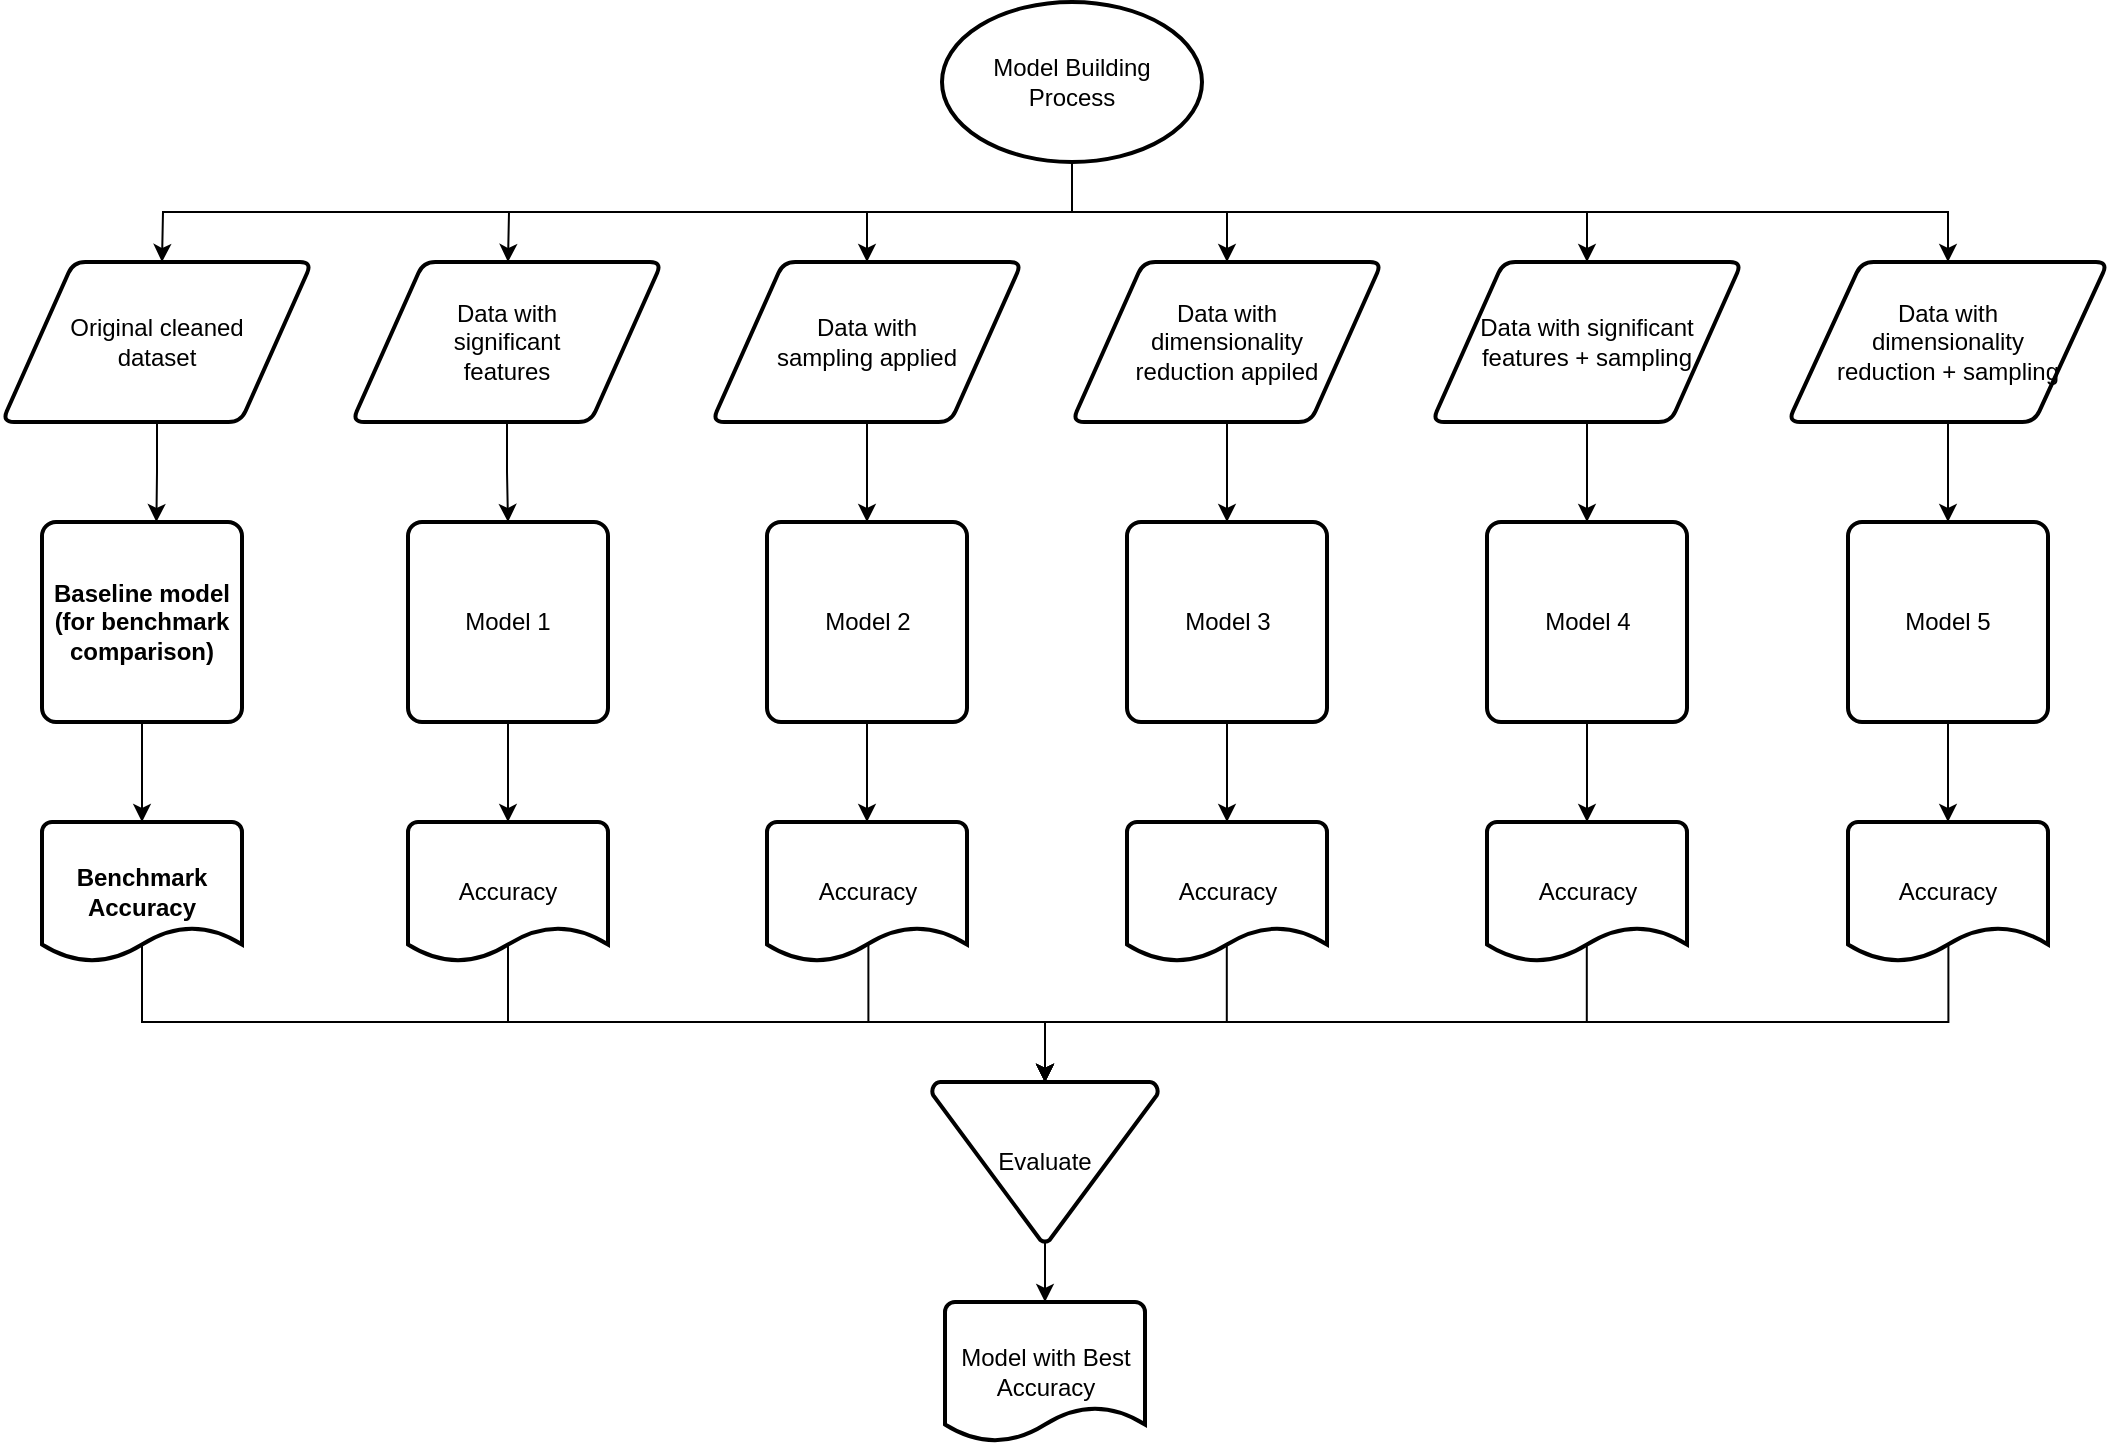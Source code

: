 <mxfile version="14.6.13" type="device"><diagram id="Nrgs3fKdyP2bj2B4EF2W" name="Page-1"><mxGraphModel dx="1038" dy="607" grid="0" gridSize="10" guides="1" tooltips="1" connect="1" arrows="1" fold="1" page="1" pageScale="1" pageWidth="1169" pageHeight="827" math="0" shadow="0"><root><mxCell id="0"/><mxCell id="1" parent="0"/><mxCell id="i8DM4CP00D5dysdUGG_A-75" style="edgeStyle=orthogonalEdgeStyle;rounded=0;orthogonalLoop=1;jettySize=auto;html=1;exitX=0.5;exitY=1;exitDx=0;exitDy=0;entryX=0.572;entryY=0;entryDx=0;entryDy=0;entryPerimeter=0;" edge="1" parent="1" source="i8DM4CP00D5dysdUGG_A-11" target="i8DM4CP00D5dysdUGG_A-19"><mxGeometry relative="1" as="geometry"/></mxCell><mxCell id="i8DM4CP00D5dysdUGG_A-11" value="&lt;span&gt;Original cleaned &lt;br&gt;dataset&lt;/span&gt;" style="shape=parallelogram;html=1;strokeWidth=2;perimeter=parallelogramPerimeter;whiteSpace=wrap;rounded=1;arcSize=12;size=0.23;" vertex="1" parent="1"><mxGeometry x="40" y="180" width="155" height="80" as="geometry"/></mxCell><mxCell id="i8DM4CP00D5dysdUGG_A-76" style="edgeStyle=orthogonalEdgeStyle;rounded=0;orthogonalLoop=1;jettySize=auto;html=1;exitX=0.5;exitY=1;exitDx=0;exitDy=0;entryX=0.5;entryY=0;entryDx=0;entryDy=0;" edge="1" parent="1" source="i8DM4CP00D5dysdUGG_A-15" target="i8DM4CP00D5dysdUGG_A-55"><mxGeometry relative="1" as="geometry"/></mxCell><mxCell id="i8DM4CP00D5dysdUGG_A-15" value="Data with&lt;br&gt;significant &lt;br&gt;features" style="shape=parallelogram;html=1;strokeWidth=2;perimeter=parallelogramPerimeter;whiteSpace=wrap;rounded=1;arcSize=12;size=0.23;" vertex="1" parent="1"><mxGeometry x="215" y="180" width="155" height="80" as="geometry"/></mxCell><mxCell id="i8DM4CP00D5dysdUGG_A-77" style="edgeStyle=orthogonalEdgeStyle;rounded=0;orthogonalLoop=1;jettySize=auto;html=1;exitX=0.5;exitY=1;exitDx=0;exitDy=0;entryX=0.5;entryY=0;entryDx=0;entryDy=0;" edge="1" parent="1" source="i8DM4CP00D5dysdUGG_A-16" target="i8DM4CP00D5dysdUGG_A-56"><mxGeometry relative="1" as="geometry"/></mxCell><mxCell id="i8DM4CP00D5dysdUGG_A-16" value="Data with &lt;br&gt;sampling applied" style="shape=parallelogram;html=1;strokeWidth=2;perimeter=parallelogramPerimeter;whiteSpace=wrap;rounded=1;arcSize=12;size=0.23;" vertex="1" parent="1"><mxGeometry x="395" y="180" width="155" height="80" as="geometry"/></mxCell><mxCell id="i8DM4CP00D5dysdUGG_A-78" style="edgeStyle=orthogonalEdgeStyle;rounded=0;orthogonalLoop=1;jettySize=auto;html=1;exitX=0.5;exitY=1;exitDx=0;exitDy=0;entryX=0.5;entryY=0;entryDx=0;entryDy=0;" edge="1" parent="1" source="i8DM4CP00D5dysdUGG_A-17" target="i8DM4CP00D5dysdUGG_A-57"><mxGeometry relative="1" as="geometry"/></mxCell><mxCell id="i8DM4CP00D5dysdUGG_A-17" value="Data with &lt;br&gt;dimensionality &lt;br&gt;reduction appiled" style="shape=parallelogram;html=1;strokeWidth=2;perimeter=parallelogramPerimeter;whiteSpace=wrap;rounded=1;arcSize=12;size=0.23;" vertex="1" parent="1"><mxGeometry x="575" y="180" width="155" height="80" as="geometry"/></mxCell><mxCell id="i8DM4CP00D5dysdUGG_A-67" style="edgeStyle=orthogonalEdgeStyle;rounded=0;orthogonalLoop=1;jettySize=auto;html=1;exitX=0.5;exitY=1;exitDx=0;exitDy=0;exitPerimeter=0;" edge="1" parent="1" source="i8DM4CP00D5dysdUGG_A-18"><mxGeometry relative="1" as="geometry"><mxPoint x="120" y="180" as="targetPoint"/></mxGeometry></mxCell><mxCell id="i8DM4CP00D5dysdUGG_A-69" style="edgeStyle=orthogonalEdgeStyle;rounded=0;orthogonalLoop=1;jettySize=auto;html=1;exitX=0.5;exitY=1;exitDx=0;exitDy=0;exitPerimeter=0;entryX=0.5;entryY=0;entryDx=0;entryDy=0;" edge="1" parent="1" source="i8DM4CP00D5dysdUGG_A-18" target="i8DM4CP00D5dysdUGG_A-37"><mxGeometry relative="1" as="geometry"><mxPoint x="1028" y="180" as="targetPoint"/></mxGeometry></mxCell><mxCell id="i8DM4CP00D5dysdUGG_A-70" style="edgeStyle=orthogonalEdgeStyle;rounded=0;orthogonalLoop=1;jettySize=auto;html=1;exitX=0.5;exitY=1;exitDx=0;exitDy=0;exitPerimeter=0;" edge="1" parent="1" source="i8DM4CP00D5dysdUGG_A-18"><mxGeometry relative="1" as="geometry"><mxPoint x="293" y="180" as="targetPoint"/></mxGeometry></mxCell><mxCell id="i8DM4CP00D5dysdUGG_A-71" style="edgeStyle=orthogonalEdgeStyle;rounded=0;orthogonalLoop=1;jettySize=auto;html=1;exitX=0.5;exitY=1;exitDx=0;exitDy=0;exitPerimeter=0;entryX=0.5;entryY=0;entryDx=0;entryDy=0;" edge="1" parent="1" source="i8DM4CP00D5dysdUGG_A-18" target="i8DM4CP00D5dysdUGG_A-16"><mxGeometry relative="1" as="geometry"/></mxCell><mxCell id="i8DM4CP00D5dysdUGG_A-72" style="edgeStyle=orthogonalEdgeStyle;rounded=0;orthogonalLoop=1;jettySize=auto;html=1;exitX=0.5;exitY=1;exitDx=0;exitDy=0;exitPerimeter=0;entryX=0.5;entryY=0;entryDx=0;entryDy=0;" edge="1" parent="1" source="i8DM4CP00D5dysdUGG_A-18" target="i8DM4CP00D5dysdUGG_A-17"><mxGeometry relative="1" as="geometry"/></mxCell><mxCell id="i8DM4CP00D5dysdUGG_A-73" style="edgeStyle=orthogonalEdgeStyle;rounded=0;orthogonalLoop=1;jettySize=auto;html=1;exitX=0.5;exitY=1;exitDx=0;exitDy=0;exitPerimeter=0;entryX=0.5;entryY=0;entryDx=0;entryDy=0;" edge="1" parent="1" source="i8DM4CP00D5dysdUGG_A-18" target="i8DM4CP00D5dysdUGG_A-38"><mxGeometry relative="1" as="geometry"/></mxCell><mxCell id="i8DM4CP00D5dysdUGG_A-18" value="Model Building &lt;br&gt;Process" style="strokeWidth=2;html=1;shape=mxgraph.flowchart.start_1;whiteSpace=wrap;" vertex="1" parent="1"><mxGeometry x="510" y="50" width="130" height="80" as="geometry"/></mxCell><mxCell id="i8DM4CP00D5dysdUGG_A-81" style="edgeStyle=orthogonalEdgeStyle;rounded=0;orthogonalLoop=1;jettySize=auto;html=1;exitX=0.5;exitY=1;exitDx=0;exitDy=0;entryX=0.5;entryY=0;entryDx=0;entryDy=0;entryPerimeter=0;" edge="1" parent="1" source="i8DM4CP00D5dysdUGG_A-19" target="i8DM4CP00D5dysdUGG_A-54"><mxGeometry relative="1" as="geometry"/></mxCell><mxCell id="i8DM4CP00D5dysdUGG_A-19" value="&lt;b&gt;Baseline model (for benchmark comparison)&lt;/b&gt;" style="rounded=1;whiteSpace=wrap;html=1;absoluteArcSize=1;arcSize=14;strokeWidth=2;" vertex="1" parent="1"><mxGeometry x="60" y="310" width="100" height="100" as="geometry"/></mxCell><mxCell id="i8DM4CP00D5dysdUGG_A-80" style="edgeStyle=orthogonalEdgeStyle;rounded=0;orthogonalLoop=1;jettySize=auto;html=1;exitX=0.5;exitY=1;exitDx=0;exitDy=0;entryX=0.5;entryY=0;entryDx=0;entryDy=0;" edge="1" parent="1" source="i8DM4CP00D5dysdUGG_A-37" target="i8DM4CP00D5dysdUGG_A-59"><mxGeometry relative="1" as="geometry"/></mxCell><mxCell id="i8DM4CP00D5dysdUGG_A-37" value="Data with &lt;br&gt;dimensionality &lt;br&gt;reduction + sampling" style="shape=parallelogram;html=1;strokeWidth=2;perimeter=parallelogramPerimeter;whiteSpace=wrap;rounded=1;arcSize=12;size=0.23;" vertex="1" parent="1"><mxGeometry x="933" y="180" width="160" height="80" as="geometry"/></mxCell><mxCell id="i8DM4CP00D5dysdUGG_A-79" style="edgeStyle=orthogonalEdgeStyle;rounded=0;orthogonalLoop=1;jettySize=auto;html=1;exitX=0.5;exitY=1;exitDx=0;exitDy=0;entryX=0.5;entryY=0;entryDx=0;entryDy=0;" edge="1" parent="1" source="i8DM4CP00D5dysdUGG_A-38" target="i8DM4CP00D5dysdUGG_A-58"><mxGeometry relative="1" as="geometry"/></mxCell><mxCell id="i8DM4CP00D5dysdUGG_A-38" value="Data with significant &lt;br&gt;features + sampling" style="shape=parallelogram;html=1;strokeWidth=2;perimeter=parallelogramPerimeter;whiteSpace=wrap;rounded=1;arcSize=12;size=0.23;" vertex="1" parent="1"><mxGeometry x="755" y="180" width="155" height="80" as="geometry"/></mxCell><mxCell id="i8DM4CP00D5dysdUGG_A-87" style="edgeStyle=orthogonalEdgeStyle;rounded=0;orthogonalLoop=1;jettySize=auto;html=1;entryX=0.5;entryY=0;entryDx=0;entryDy=0;entryPerimeter=0;exitX=0.516;exitY=0.851;exitDx=0;exitDy=0;exitPerimeter=0;" edge="1" parent="1" source="i8DM4CP00D5dysdUGG_A-54" target="i8DM4CP00D5dysdUGG_A-65"><mxGeometry relative="1" as="geometry"><Array as="points"><mxPoint x="110" y="520"/><mxPoint x="110" y="560"/><mxPoint x="562" y="560"/></Array></mxGeometry></mxCell><mxCell id="i8DM4CP00D5dysdUGG_A-54" value="&lt;b&gt;Benchmark Accuracy&lt;/b&gt;" style="strokeWidth=2;html=1;shape=mxgraph.flowchart.document2;whiteSpace=wrap;size=0.25;" vertex="1" parent="1"><mxGeometry x="60" y="460" width="100" height="70" as="geometry"/></mxCell><mxCell id="i8DM4CP00D5dysdUGG_A-82" style="edgeStyle=orthogonalEdgeStyle;rounded=0;orthogonalLoop=1;jettySize=auto;html=1;exitX=0.5;exitY=1;exitDx=0;exitDy=0;entryX=0.5;entryY=0;entryDx=0;entryDy=0;entryPerimeter=0;" edge="1" parent="1" source="i8DM4CP00D5dysdUGG_A-55" target="i8DM4CP00D5dysdUGG_A-60"><mxGeometry relative="1" as="geometry"/></mxCell><mxCell id="i8DM4CP00D5dysdUGG_A-55" value="Model 1" style="rounded=1;whiteSpace=wrap;html=1;absoluteArcSize=1;arcSize=14;strokeWidth=2;" vertex="1" parent="1"><mxGeometry x="243" y="310" width="100" height="100" as="geometry"/></mxCell><mxCell id="i8DM4CP00D5dysdUGG_A-83" style="edgeStyle=orthogonalEdgeStyle;rounded=0;orthogonalLoop=1;jettySize=auto;html=1;exitX=0.5;exitY=1;exitDx=0;exitDy=0;entryX=0.5;entryY=0;entryDx=0;entryDy=0;entryPerimeter=0;" edge="1" parent="1" source="i8DM4CP00D5dysdUGG_A-56" target="i8DM4CP00D5dysdUGG_A-61"><mxGeometry relative="1" as="geometry"/></mxCell><mxCell id="i8DM4CP00D5dysdUGG_A-56" value="Model 2" style="rounded=1;whiteSpace=wrap;html=1;absoluteArcSize=1;arcSize=14;strokeWidth=2;" vertex="1" parent="1"><mxGeometry x="422.5" y="310" width="100" height="100" as="geometry"/></mxCell><mxCell id="i8DM4CP00D5dysdUGG_A-84" style="edgeStyle=orthogonalEdgeStyle;rounded=0;orthogonalLoop=1;jettySize=auto;html=1;exitX=0.5;exitY=1;exitDx=0;exitDy=0;entryX=0.5;entryY=0;entryDx=0;entryDy=0;entryPerimeter=0;" edge="1" parent="1" source="i8DM4CP00D5dysdUGG_A-57" target="i8DM4CP00D5dysdUGG_A-62"><mxGeometry relative="1" as="geometry"/></mxCell><mxCell id="i8DM4CP00D5dysdUGG_A-57" value="Model 3" style="rounded=1;whiteSpace=wrap;html=1;absoluteArcSize=1;arcSize=14;strokeWidth=2;" vertex="1" parent="1"><mxGeometry x="602.5" y="310" width="100" height="100" as="geometry"/></mxCell><mxCell id="i8DM4CP00D5dysdUGG_A-85" style="edgeStyle=orthogonalEdgeStyle;rounded=0;orthogonalLoop=1;jettySize=auto;html=1;exitX=0.5;exitY=1;exitDx=0;exitDy=0;entryX=0.5;entryY=0;entryDx=0;entryDy=0;entryPerimeter=0;" edge="1" parent="1" source="i8DM4CP00D5dysdUGG_A-58" target="i8DM4CP00D5dysdUGG_A-63"><mxGeometry relative="1" as="geometry"/></mxCell><mxCell id="i8DM4CP00D5dysdUGG_A-58" value="Model 4" style="rounded=1;whiteSpace=wrap;html=1;absoluteArcSize=1;arcSize=14;strokeWidth=2;" vertex="1" parent="1"><mxGeometry x="782.5" y="310" width="100" height="100" as="geometry"/></mxCell><mxCell id="i8DM4CP00D5dysdUGG_A-86" style="edgeStyle=orthogonalEdgeStyle;rounded=0;orthogonalLoop=1;jettySize=auto;html=1;exitX=0.5;exitY=1;exitDx=0;exitDy=0;entryX=0.5;entryY=0;entryDx=0;entryDy=0;entryPerimeter=0;" edge="1" parent="1" source="i8DM4CP00D5dysdUGG_A-59" target="i8DM4CP00D5dysdUGG_A-64"><mxGeometry relative="1" as="geometry"/></mxCell><mxCell id="i8DM4CP00D5dysdUGG_A-59" value="Model 5" style="rounded=1;whiteSpace=wrap;html=1;absoluteArcSize=1;arcSize=14;strokeWidth=2;" vertex="1" parent="1"><mxGeometry x="963" y="310" width="100" height="100" as="geometry"/></mxCell><mxCell id="i8DM4CP00D5dysdUGG_A-93" style="edgeStyle=orthogonalEdgeStyle;rounded=0;orthogonalLoop=1;jettySize=auto;html=1;entryX=0.5;entryY=0;entryDx=0;entryDy=0;entryPerimeter=0;exitX=0.526;exitY=0.84;exitDx=0;exitDy=0;exitPerimeter=0;" edge="1" parent="1" source="i8DM4CP00D5dysdUGG_A-60" target="i8DM4CP00D5dysdUGG_A-65"><mxGeometry relative="1" as="geometry"><Array as="points"><mxPoint x="293" y="519"/><mxPoint x="293" y="560"/><mxPoint x="562" y="560"/></Array></mxGeometry></mxCell><mxCell id="i8DM4CP00D5dysdUGG_A-60" value="Accuracy" style="strokeWidth=2;html=1;shape=mxgraph.flowchart.document2;whiteSpace=wrap;size=0.25;" vertex="1" parent="1"><mxGeometry x="243" y="460" width="100" height="70" as="geometry"/></mxCell><mxCell id="i8DM4CP00D5dysdUGG_A-94" style="edgeStyle=orthogonalEdgeStyle;rounded=0;orthogonalLoop=1;jettySize=auto;html=1;entryX=0.5;entryY=0;entryDx=0;entryDy=0;entryPerimeter=0;exitX=0.507;exitY=0.863;exitDx=0;exitDy=0;exitPerimeter=0;" edge="1" parent="1" source="i8DM4CP00D5dysdUGG_A-61" target="i8DM4CP00D5dysdUGG_A-65"><mxGeometry relative="1" as="geometry"/></mxCell><mxCell id="i8DM4CP00D5dysdUGG_A-61" value="Accuracy" style="strokeWidth=2;html=1;shape=mxgraph.flowchart.document2;whiteSpace=wrap;size=0.25;" vertex="1" parent="1"><mxGeometry x="422.5" y="460" width="100" height="70" as="geometry"/></mxCell><mxCell id="i8DM4CP00D5dysdUGG_A-91" style="edgeStyle=orthogonalEdgeStyle;rounded=0;orthogonalLoop=1;jettySize=auto;html=1;entryX=0.5;entryY=0;entryDx=0;entryDy=0;entryPerimeter=0;exitX=0.499;exitY=0.851;exitDx=0;exitDy=0;exitPerimeter=0;" edge="1" parent="1" source="i8DM4CP00D5dysdUGG_A-62" target="i8DM4CP00D5dysdUGG_A-65"><mxGeometry relative="1" as="geometry"><Array as="points"><mxPoint x="652" y="560"/><mxPoint x="562" y="560"/></Array></mxGeometry></mxCell><mxCell id="i8DM4CP00D5dysdUGG_A-62" value="Accuracy" style="strokeWidth=2;html=1;shape=mxgraph.flowchart.document2;whiteSpace=wrap;size=0.25;" vertex="1" parent="1"><mxGeometry x="602.5" y="460" width="100" height="70" as="geometry"/></mxCell><mxCell id="i8DM4CP00D5dysdUGG_A-95" style="edgeStyle=orthogonalEdgeStyle;rounded=0;orthogonalLoop=1;jettySize=auto;html=1;entryX=0.5;entryY=0;entryDx=0;entryDy=0;entryPerimeter=0;exitX=0.499;exitY=0.874;exitDx=0;exitDy=0;exitPerimeter=0;" edge="1" parent="1" source="i8DM4CP00D5dysdUGG_A-63" target="i8DM4CP00D5dysdUGG_A-65"><mxGeometry relative="1" as="geometry"><Array as="points"><mxPoint x="832" y="560"/><mxPoint x="562" y="560"/></Array></mxGeometry></mxCell><mxCell id="i8DM4CP00D5dysdUGG_A-63" value="Accuracy" style="strokeWidth=2;html=1;shape=mxgraph.flowchart.document2;whiteSpace=wrap;size=0.25;" vertex="1" parent="1"><mxGeometry x="782.5" y="460" width="100" height="70" as="geometry"/></mxCell><mxCell id="i8DM4CP00D5dysdUGG_A-88" style="edgeStyle=orthogonalEdgeStyle;rounded=0;orthogonalLoop=1;jettySize=auto;html=1;entryX=0.5;entryY=0;entryDx=0;entryDy=0;entryPerimeter=0;exitX=0.502;exitY=0.886;exitDx=0;exitDy=0;exitPerimeter=0;" edge="1" parent="1" source="i8DM4CP00D5dysdUGG_A-64" target="i8DM4CP00D5dysdUGG_A-65"><mxGeometry relative="1" as="geometry"><Array as="points"><mxPoint x="1013" y="560"/><mxPoint x="562" y="560"/></Array></mxGeometry></mxCell><mxCell id="i8DM4CP00D5dysdUGG_A-64" value="Accuracy" style="strokeWidth=2;html=1;shape=mxgraph.flowchart.document2;whiteSpace=wrap;size=0.25;" vertex="1" parent="1"><mxGeometry x="963" y="460" width="100" height="70" as="geometry"/></mxCell><mxCell id="i8DM4CP00D5dysdUGG_A-96" style="edgeStyle=orthogonalEdgeStyle;rounded=0;orthogonalLoop=1;jettySize=auto;html=1;exitX=0.5;exitY=1;exitDx=0;exitDy=0;exitPerimeter=0;entryX=0.5;entryY=0;entryDx=0;entryDy=0;entryPerimeter=0;" edge="1" parent="1" source="i8DM4CP00D5dysdUGG_A-65" target="i8DM4CP00D5dysdUGG_A-66"><mxGeometry relative="1" as="geometry"/></mxCell><mxCell id="i8DM4CP00D5dysdUGG_A-65" value="Evaluate" style="strokeWidth=2;html=1;shape=mxgraph.flowchart.merge_or_storage;whiteSpace=wrap;" vertex="1" parent="1"><mxGeometry x="505" y="590" width="113" height="80" as="geometry"/></mxCell><mxCell id="i8DM4CP00D5dysdUGG_A-66" value="Model with Best Accuracy" style="strokeWidth=2;html=1;shape=mxgraph.flowchart.document2;whiteSpace=wrap;size=0.25;" vertex="1" parent="1"><mxGeometry x="511.5" y="700" width="100" height="70" as="geometry"/></mxCell></root></mxGraphModel></diagram></mxfile>